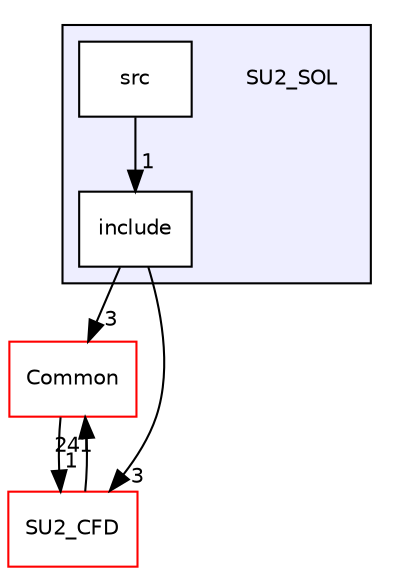 digraph "SU2_SOL" {
  compound=true
  node [ fontsize="10", fontname="Helvetica"];
  edge [ labelfontsize="10", labelfontname="Helvetica"];
  subgraph clusterdir_a2c8d1473e51dd4de9271e2b32e3c430 {
    graph [ bgcolor="#eeeeff", pencolor="black", label="" URL="dir_a2c8d1473e51dd4de9271e2b32e3c430.html"];
    dir_a2c8d1473e51dd4de9271e2b32e3c430 [shape=plaintext label="SU2_SOL"];
    dir_241a5223723bffbf2d391ab4bd266097 [shape=box label="include" color="black" fillcolor="white" style="filled" URL="dir_241a5223723bffbf2d391ab4bd266097.html"];
    dir_bceed3db02778b6fa1f662dbcb0372f6 [shape=box label="src" color="black" fillcolor="white" style="filled" URL="dir_bceed3db02778b6fa1f662dbcb0372f6.html"];
  }
  dir_4ab6b4cc6a7edbff49100e9123df213f [shape=box label="Common" fillcolor="white" style="filled" color="red" URL="dir_4ab6b4cc6a7edbff49100e9123df213f.html"];
  dir_6f9fd837e39f246a8f0c94f670ad0309 [shape=box label="SU2_CFD" fillcolor="white" style="filled" color="red" URL="dir_6f9fd837e39f246a8f0c94f670ad0309.html"];
  dir_4ab6b4cc6a7edbff49100e9123df213f->dir_6f9fd837e39f246a8f0c94f670ad0309 [headlabel="1", labeldistance=1.5 headhref="dir_000000_000033.html"];
  dir_6f9fd837e39f246a8f0c94f670ad0309->dir_4ab6b4cc6a7edbff49100e9123df213f [headlabel="241", labeldistance=1.5 headhref="dir_000033_000000.html"];
  dir_bceed3db02778b6fa1f662dbcb0372f6->dir_241a5223723bffbf2d391ab4bd266097 [headlabel="1", labeldistance=1.5 headhref="dir_000100_000099.html"];
  dir_241a5223723bffbf2d391ab4bd266097->dir_4ab6b4cc6a7edbff49100e9123df213f [headlabel="3", labeldistance=1.5 headhref="dir_000099_000000.html"];
  dir_241a5223723bffbf2d391ab4bd266097->dir_6f9fd837e39f246a8f0c94f670ad0309 [headlabel="3", labeldistance=1.5 headhref="dir_000099_000033.html"];
}
